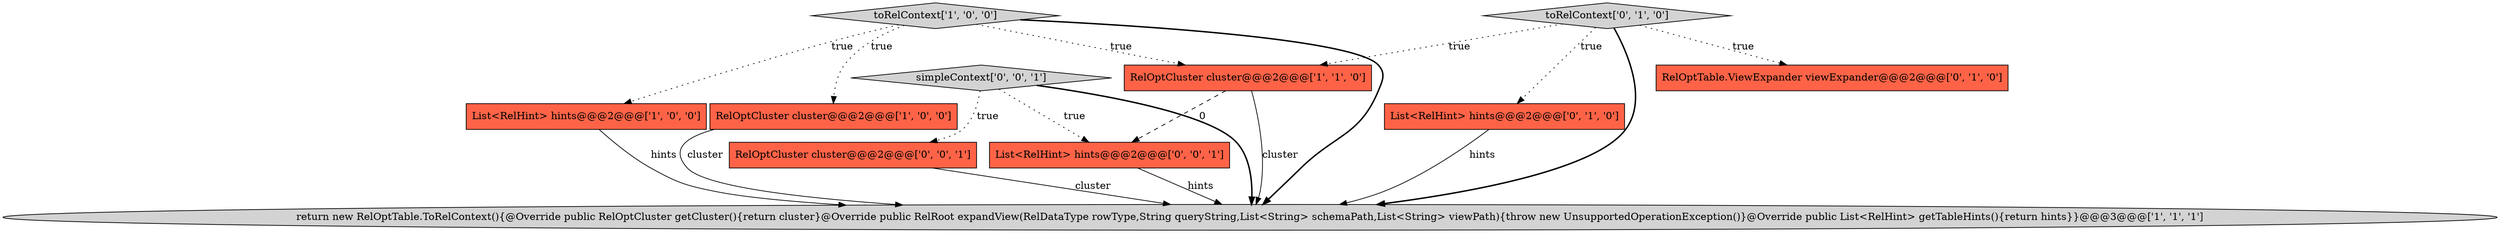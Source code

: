 digraph {
4 [style = filled, label = "RelOptCluster cluster@@@2@@@['1', '1', '0']", fillcolor = tomato, shape = box image = "AAA0AAABBB1BBB"];
8 [style = filled, label = "RelOptCluster cluster@@@2@@@['0', '0', '1']", fillcolor = tomato, shape = box image = "AAA0AAABBB3BBB"];
5 [style = filled, label = "List<RelHint> hints@@@2@@@['0', '1', '0']", fillcolor = tomato, shape = box image = "AAA0AAABBB2BBB"];
9 [style = filled, label = "List<RelHint> hints@@@2@@@['0', '0', '1']", fillcolor = tomato, shape = box image = "AAA0AAABBB3BBB"];
3 [style = filled, label = "toRelContext['1', '0', '0']", fillcolor = lightgray, shape = diamond image = "AAA0AAABBB1BBB"];
6 [style = filled, label = "RelOptTable.ViewExpander viewExpander@@@2@@@['0', '1', '0']", fillcolor = tomato, shape = box image = "AAA0AAABBB2BBB"];
0 [style = filled, label = "List<RelHint> hints@@@2@@@['1', '0', '0']", fillcolor = tomato, shape = box image = "AAA0AAABBB1BBB"];
10 [style = filled, label = "simpleContext['0', '0', '1']", fillcolor = lightgray, shape = diamond image = "AAA0AAABBB3BBB"];
2 [style = filled, label = "return new RelOptTable.ToRelContext(){@Override public RelOptCluster getCluster(){return cluster}@Override public RelRoot expandView(RelDataType rowType,String queryString,List<String> schemaPath,List<String> viewPath){throw new UnsupportedOperationException()}@Override public List<RelHint> getTableHints(){return hints}}@@@3@@@['1', '1', '1']", fillcolor = lightgray, shape = ellipse image = "AAA0AAABBB1BBB"];
1 [style = filled, label = "RelOptCluster cluster@@@2@@@['1', '0', '0']", fillcolor = tomato, shape = box image = "AAA0AAABBB1BBB"];
7 [style = filled, label = "toRelContext['0', '1', '0']", fillcolor = lightgray, shape = diamond image = "AAA0AAABBB2BBB"];
4->2 [style = solid, label="cluster"];
7->5 [style = dotted, label="true"];
3->4 [style = dotted, label="true"];
10->8 [style = dotted, label="true"];
7->6 [style = dotted, label="true"];
10->2 [style = bold, label=""];
4->9 [style = dashed, label="0"];
8->2 [style = solid, label="cluster"];
3->2 [style = bold, label=""];
5->2 [style = solid, label="hints"];
10->9 [style = dotted, label="true"];
3->1 [style = dotted, label="true"];
3->0 [style = dotted, label="true"];
7->2 [style = bold, label=""];
7->4 [style = dotted, label="true"];
0->2 [style = solid, label="hints"];
1->2 [style = solid, label="cluster"];
9->2 [style = solid, label="hints"];
}
